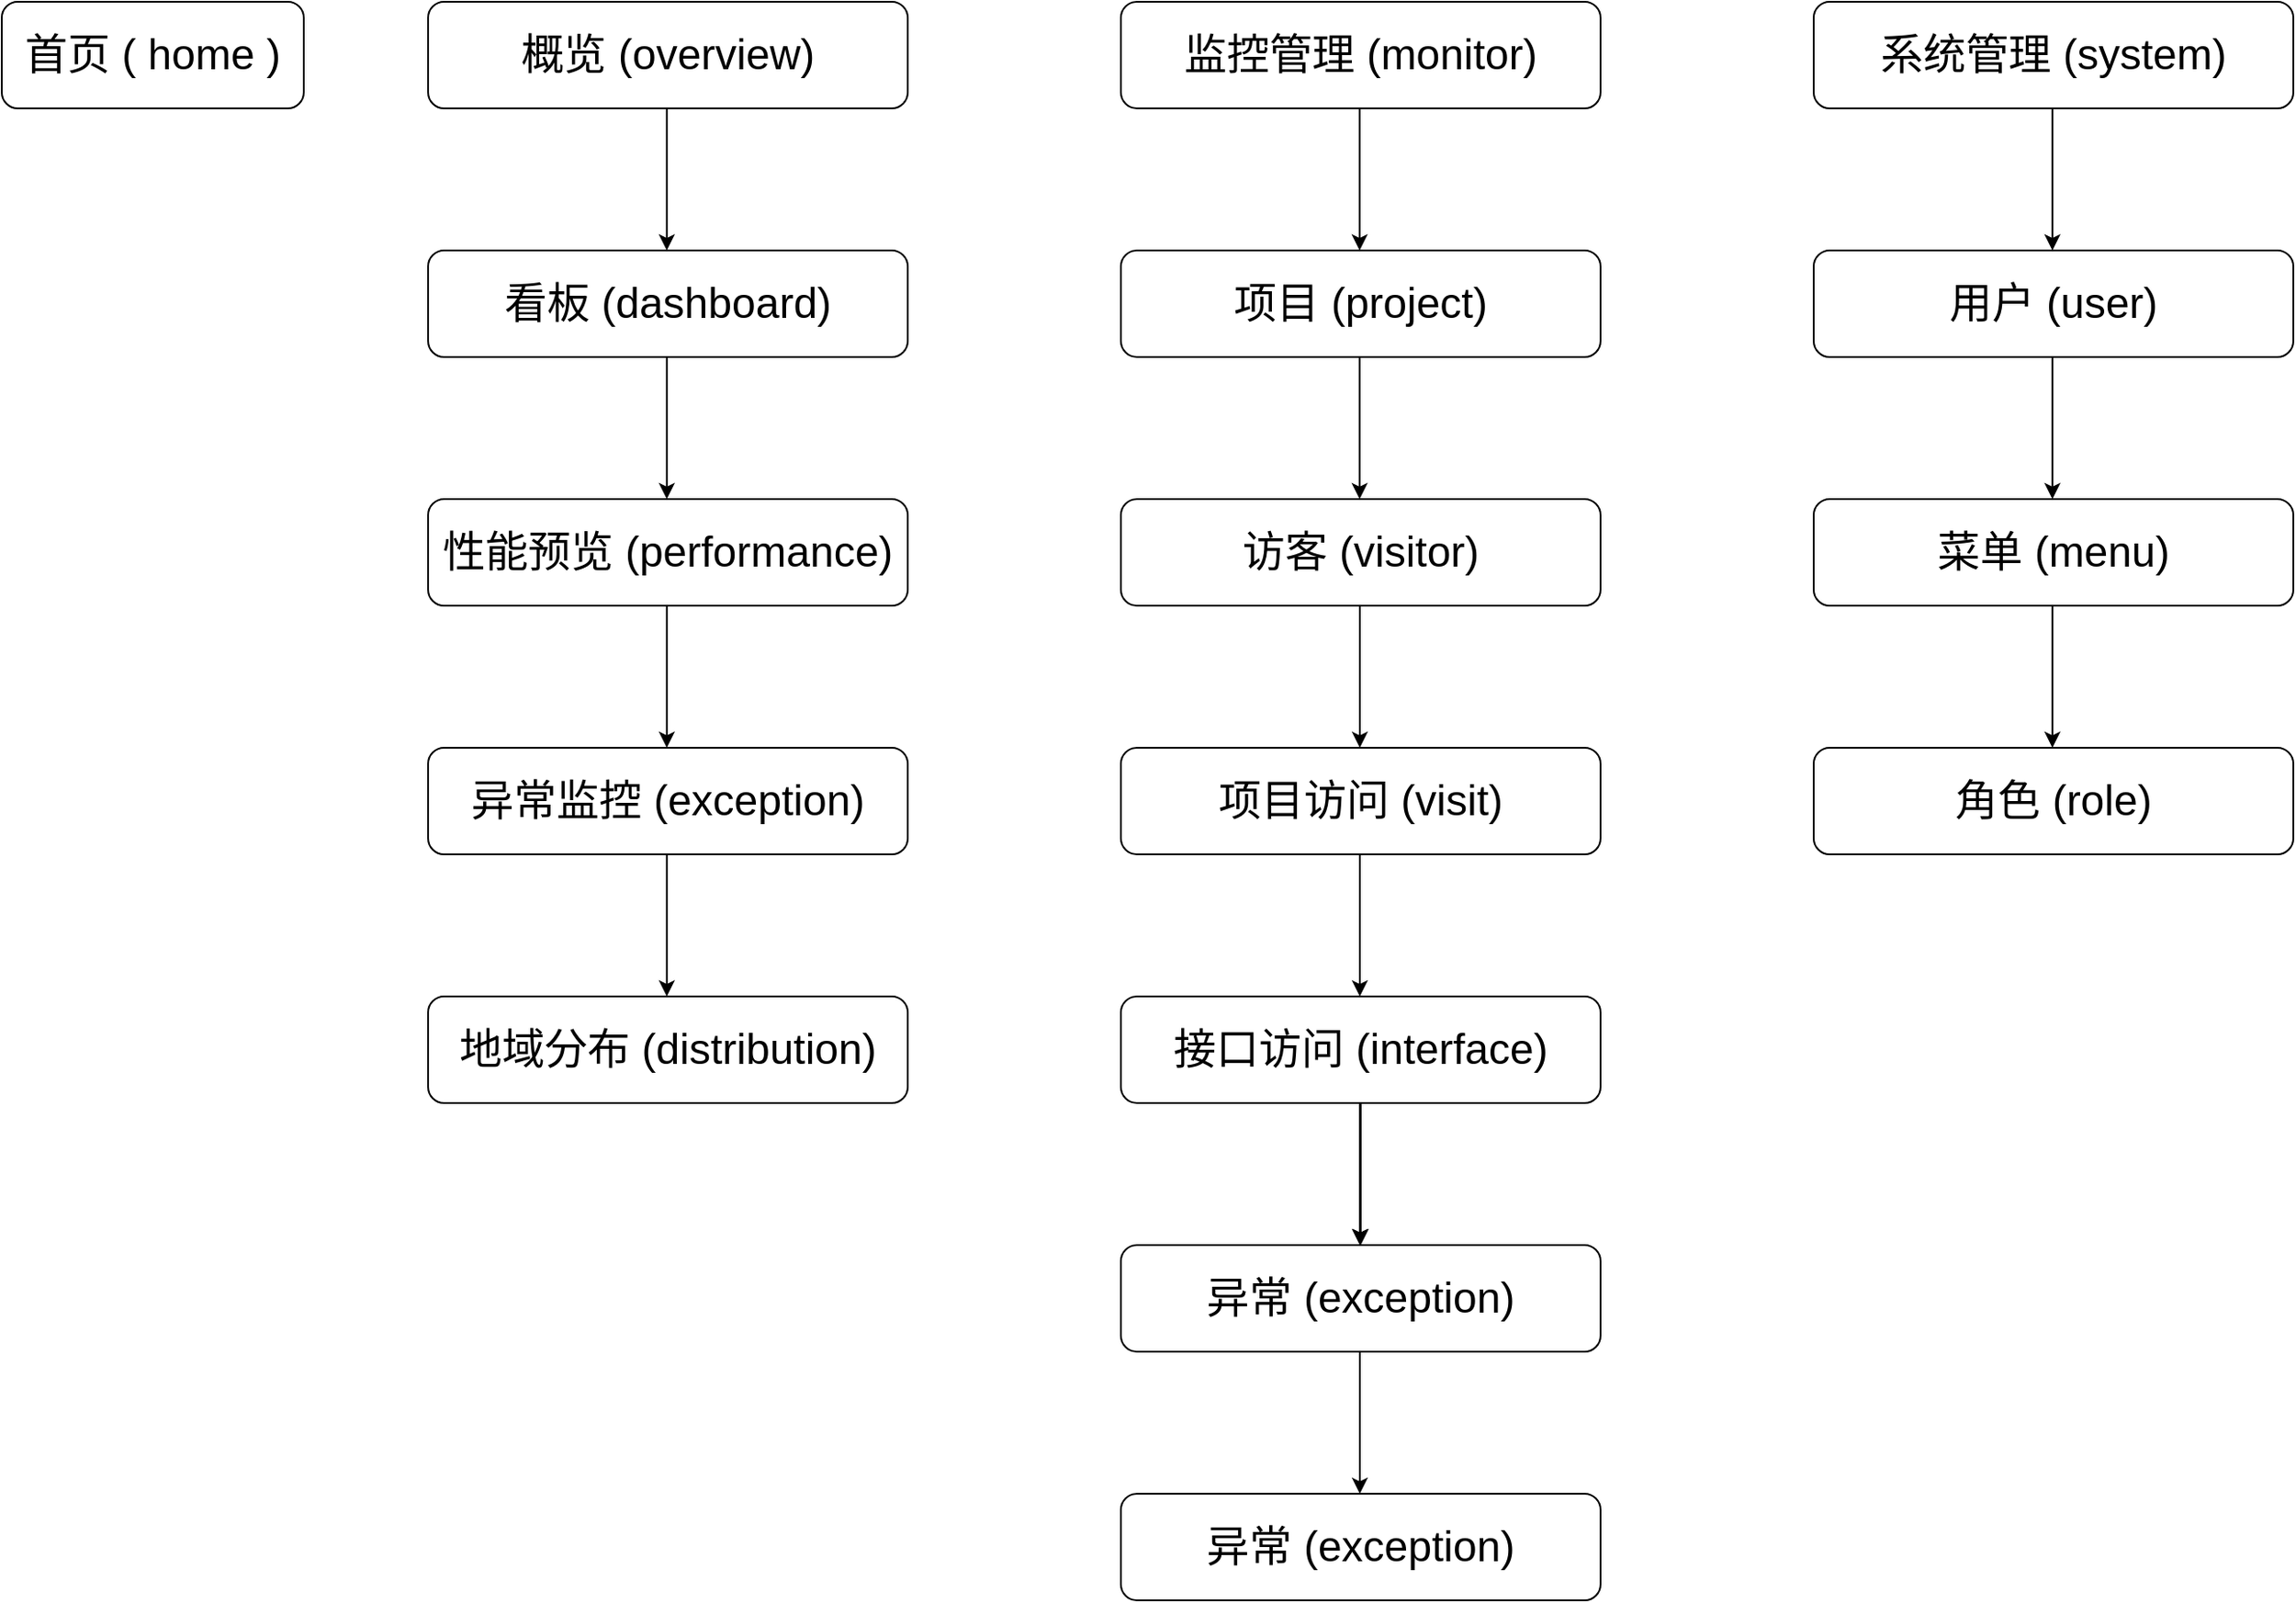 <mxfile>
    <diagram id="B9YuGamJOP0_3FRsYLR3" name="第 1 页">
        <mxGraphModel dx="1069" dy="576" grid="1" gridSize="10" guides="1" tooltips="1" connect="1" arrows="1" fold="1" page="1" pageScale="1" pageWidth="1920" pageHeight="1200" math="0" shadow="0">
            <root>
                <mxCell id="0"/>
                <mxCell id="1" parent="0"/>
                <mxCell id="3" value="&lt;font style=&quot;font-size: 24px&quot;&gt;首页 ( home )&lt;/font&gt;" style="rounded=1;whiteSpace=wrap;html=1;" parent="1" vertex="1">
                    <mxGeometry x="300" y="140" width="170" height="60" as="geometry"/>
                </mxCell>
                <mxCell id="4" value="概览 (overview)" style="rounded=1;whiteSpace=wrap;html=1;fontSize=24;" parent="1" vertex="1">
                    <mxGeometry x="540" y="140" width="270" height="60" as="geometry"/>
                </mxCell>
                <mxCell id="5" value="" style="endArrow=classic;html=1;fontSize=24;" parent="1" edge="1">
                    <mxGeometry width="50" height="50" relative="1" as="geometry">
                        <mxPoint x="674.37" y="200" as="sourcePoint"/>
                        <mxPoint x="674.37" y="280" as="targetPoint"/>
                    </mxGeometry>
                </mxCell>
                <mxCell id="6" value="看板 (dashboard)" style="rounded=1;whiteSpace=wrap;html=1;fontSize=24;" parent="1" vertex="1">
                    <mxGeometry x="540" y="280" width="270" height="60" as="geometry"/>
                </mxCell>
                <mxCell id="7" value="性能预览 (performance)" style="rounded=1;whiteSpace=wrap;html=1;fontSize=24;" parent="1" vertex="1">
                    <mxGeometry x="540" y="420" width="270" height="60" as="geometry"/>
                </mxCell>
                <mxCell id="8" value="" style="endArrow=classic;html=1;fontSize=24;" parent="1" edge="1">
                    <mxGeometry width="50" height="50" relative="1" as="geometry">
                        <mxPoint x="674.38" y="340" as="sourcePoint"/>
                        <mxPoint x="674.38" y="420" as="targetPoint"/>
                    </mxGeometry>
                </mxCell>
                <mxCell id="9" value="地域分布 (distribution)" style="rounded=1;whiteSpace=wrap;html=1;fontSize=24;" parent="1" vertex="1">
                    <mxGeometry x="540" y="700" width="270" height="60" as="geometry"/>
                </mxCell>
                <mxCell id="10" value="" style="endArrow=classic;html=1;fontSize=24;" parent="1" edge="1">
                    <mxGeometry width="50" height="50" relative="1" as="geometry">
                        <mxPoint x="674.38" y="480" as="sourcePoint"/>
                        <mxPoint x="674.38" y="560" as="targetPoint"/>
                    </mxGeometry>
                </mxCell>
                <mxCell id="11" value="异常监控 (exception)" style="rounded=1;whiteSpace=wrap;html=1;fontSize=24;" parent="1" vertex="1">
                    <mxGeometry x="540" y="560" width="270" height="60" as="geometry"/>
                </mxCell>
                <mxCell id="12" value="" style="endArrow=classic;html=1;fontSize=24;" parent="1" edge="1">
                    <mxGeometry width="50" height="50" relative="1" as="geometry">
                        <mxPoint x="674.38" y="620" as="sourcePoint"/>
                        <mxPoint x="674.38" y="700" as="targetPoint"/>
                    </mxGeometry>
                </mxCell>
                <mxCell id="13" value="监控管理 (monitor)" style="rounded=1;whiteSpace=wrap;html=1;fontSize=24;" parent="1" vertex="1">
                    <mxGeometry x="930" y="140" width="270" height="60" as="geometry"/>
                </mxCell>
                <mxCell id="14" value="项目 (project)" style="rounded=1;whiteSpace=wrap;html=1;fontSize=24;" parent="1" vertex="1">
                    <mxGeometry x="930" y="280" width="270" height="60" as="geometry"/>
                </mxCell>
                <mxCell id="15" value="" style="endArrow=classic;html=1;fontSize=24;" parent="1" edge="1">
                    <mxGeometry width="50" height="50" relative="1" as="geometry">
                        <mxPoint x="1064.38" y="200" as="sourcePoint"/>
                        <mxPoint x="1064.38" y="280" as="targetPoint"/>
                    </mxGeometry>
                </mxCell>
                <mxCell id="16" value="访客 (visitor)" style="rounded=1;whiteSpace=wrap;html=1;fontSize=24;" parent="1" vertex="1">
                    <mxGeometry x="930" y="420" width="270" height="60" as="geometry"/>
                </mxCell>
                <mxCell id="17" value="" style="endArrow=classic;html=1;fontSize=24;" parent="1" edge="1">
                    <mxGeometry width="50" height="50" relative="1" as="geometry">
                        <mxPoint x="1064.37" y="340" as="sourcePoint"/>
                        <mxPoint x="1064.37" y="420" as="targetPoint"/>
                    </mxGeometry>
                </mxCell>
                <mxCell id="18" value="系统管理 (system)" style="rounded=1;whiteSpace=wrap;html=1;fontSize=24;" parent="1" vertex="1">
                    <mxGeometry x="1320" y="140" width="270" height="60" as="geometry"/>
                </mxCell>
                <mxCell id="19" value="菜单 (menu)" style="rounded=1;whiteSpace=wrap;html=1;fontSize=24;" parent="1" vertex="1">
                    <mxGeometry x="1320" y="420" width="270" height="60" as="geometry"/>
                </mxCell>
                <mxCell id="20" value="" style="endArrow=classic;html=1;fontSize=24;" parent="1" edge="1">
                    <mxGeometry width="50" height="50" relative="1" as="geometry">
                        <mxPoint x="1454.38" y="200" as="sourcePoint"/>
                        <mxPoint x="1454.38" y="280" as="targetPoint"/>
                    </mxGeometry>
                </mxCell>
                <mxCell id="21" value="角色 (role)" style="rounded=1;whiteSpace=wrap;html=1;fontSize=24;" parent="1" vertex="1">
                    <mxGeometry x="1320" y="560" width="270" height="60" as="geometry"/>
                </mxCell>
                <mxCell id="22" value="" style="endArrow=classic;html=1;fontSize=24;" parent="1" edge="1">
                    <mxGeometry width="50" height="50" relative="1" as="geometry">
                        <mxPoint x="1454.38" y="480" as="sourcePoint"/>
                        <mxPoint x="1454.38" y="560" as="targetPoint"/>
                    </mxGeometry>
                </mxCell>
                <mxCell id="23" value="用户 (user)" style="rounded=1;whiteSpace=wrap;html=1;fontSize=24;" parent="1" vertex="1">
                    <mxGeometry x="1320" y="280" width="270" height="60" as="geometry"/>
                </mxCell>
                <mxCell id="24" value="" style="endArrow=classic;html=1;fontSize=24;" parent="1" edge="1">
                    <mxGeometry width="50" height="50" relative="1" as="geometry">
                        <mxPoint x="1454.38" y="340" as="sourcePoint"/>
                        <mxPoint x="1454.38" y="420" as="targetPoint"/>
                    </mxGeometry>
                </mxCell>
                <mxCell id="25" value="" style="endArrow=classic;html=1;fontSize=24;" edge="1" parent="1">
                    <mxGeometry width="50" height="50" relative="1" as="geometry">
                        <mxPoint x="1064.5" y="480" as="sourcePoint"/>
                        <mxPoint x="1064.5" y="560" as="targetPoint"/>
                    </mxGeometry>
                </mxCell>
                <mxCell id="26" value="项目访问 (visit)" style="rounded=1;whiteSpace=wrap;html=1;fontSize=24;" vertex="1" parent="1">
                    <mxGeometry x="930" y="560" width="270" height="60" as="geometry"/>
                </mxCell>
                <mxCell id="27" value="" style="endArrow=classic;html=1;fontSize=24;" edge="1" parent="1">
                    <mxGeometry width="50" height="50" relative="1" as="geometry">
                        <mxPoint x="1064.5" y="620" as="sourcePoint"/>
                        <mxPoint x="1064.5" y="700" as="targetPoint"/>
                    </mxGeometry>
                </mxCell>
                <mxCell id="31" value="" style="edgeStyle=none;html=1;" edge="1" parent="1" source="28" target="30">
                    <mxGeometry relative="1" as="geometry"/>
                </mxCell>
                <mxCell id="28" value="接口访问 (interface)" style="rounded=1;whiteSpace=wrap;html=1;fontSize=24;" vertex="1" parent="1">
                    <mxGeometry x="930" y="700" width="270" height="60" as="geometry"/>
                </mxCell>
                <mxCell id="29" value="" style="endArrow=classic;html=1;fontSize=24;" edge="1" parent="1">
                    <mxGeometry width="50" height="50" relative="1" as="geometry">
                        <mxPoint x="1064.5" y="760" as="sourcePoint"/>
                        <mxPoint x="1064.5" y="840" as="targetPoint"/>
                    </mxGeometry>
                </mxCell>
                <mxCell id="30" value="异常 (exception)" style="rounded=1;whiteSpace=wrap;html=1;fontSize=24;" vertex="1" parent="1">
                    <mxGeometry x="930" y="840" width="270" height="60" as="geometry"/>
                </mxCell>
                <mxCell id="32" value="" style="endArrow=classic;html=1;fontSize=24;" edge="1" parent="1">
                    <mxGeometry width="50" height="50" relative="1" as="geometry">
                        <mxPoint x="1064.5" y="900" as="sourcePoint"/>
                        <mxPoint x="1064.5" y="980" as="targetPoint"/>
                    </mxGeometry>
                </mxCell>
                <mxCell id="33" value="异常 (exception)" style="rounded=1;whiteSpace=wrap;html=1;fontSize=24;" vertex="1" parent="1">
                    <mxGeometry x="930" y="980" width="270" height="60" as="geometry"/>
                </mxCell>
            </root>
        </mxGraphModel>
    </diagram>
</mxfile>
